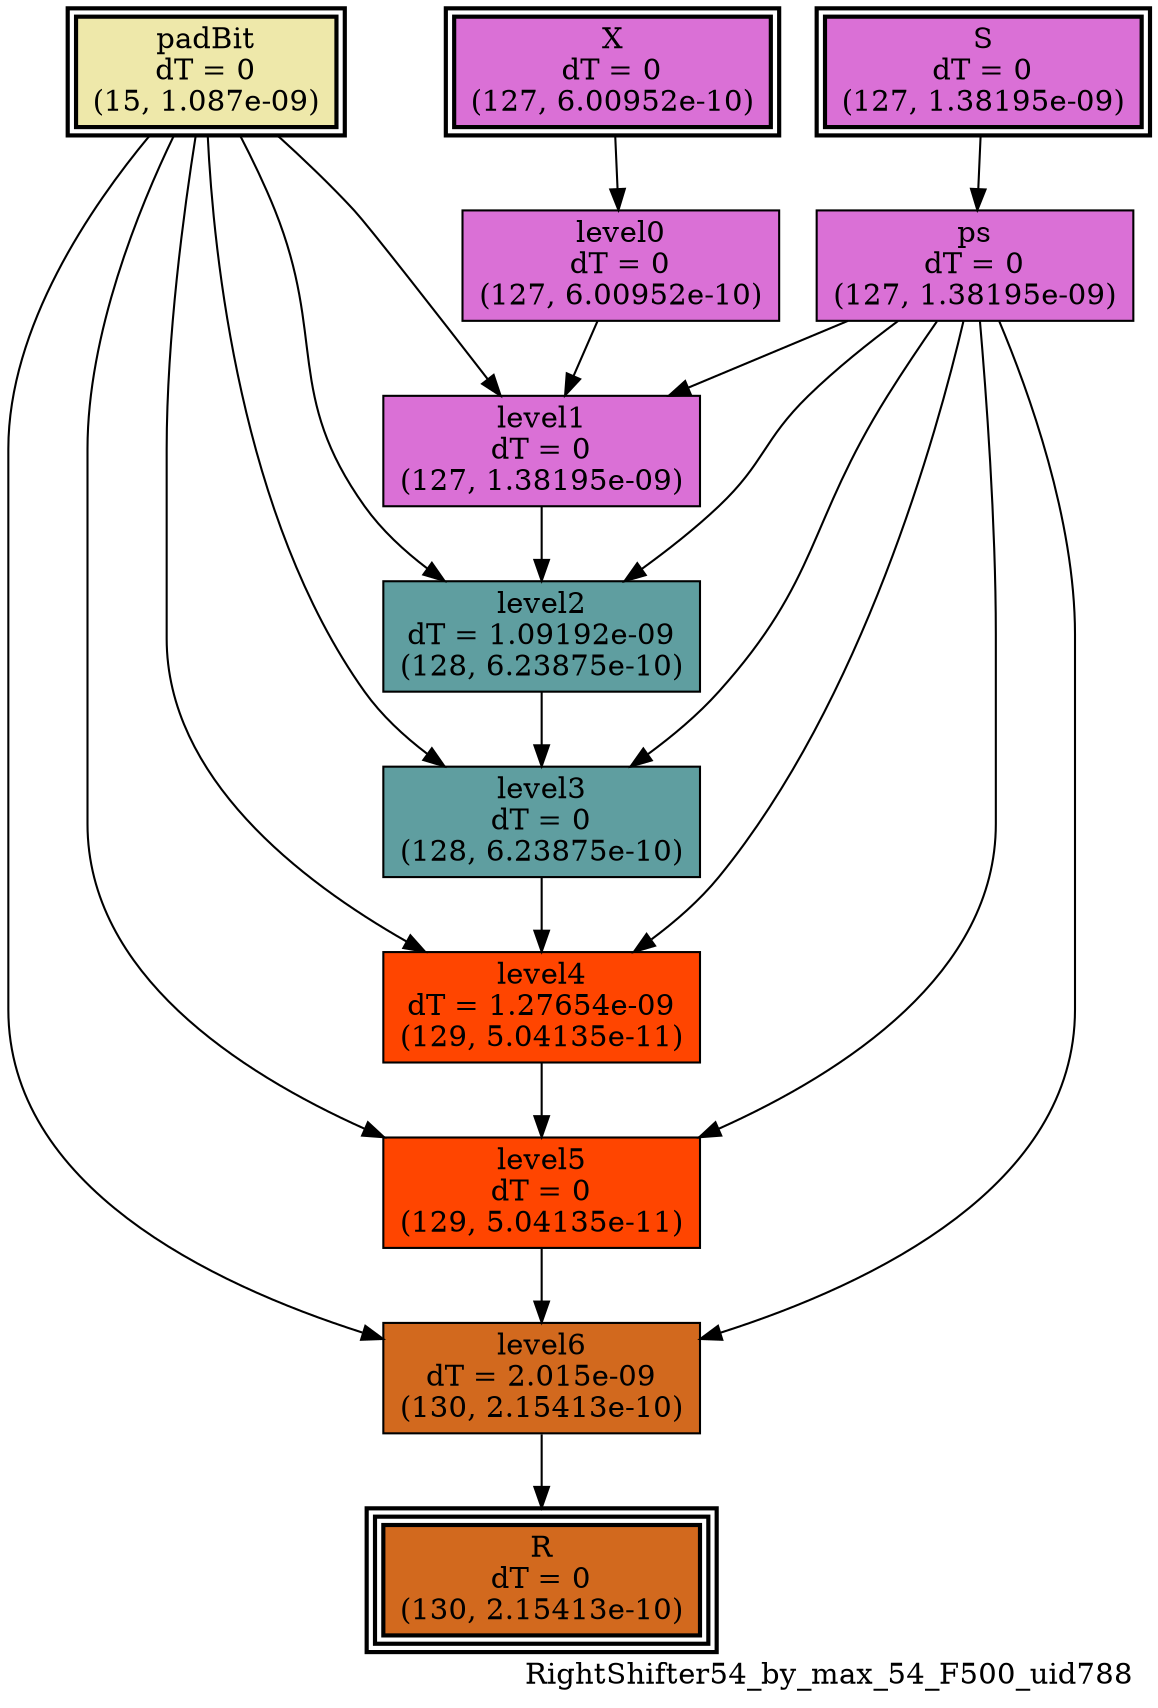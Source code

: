 digraph RightShifter54_by_max_54_F500_uid788
{
	//graph drawing options
	label=RightShifter54_by_max_54_F500_uid788;
	labelloc=bottom;
	labeljust=right;
	ratio=auto;
	nodesep=0.25;
	ranksep=0.5;

	//input/output signals of operator RightShifter54_by_max_54_F500_uid788
	X__RightShifter54_by_max_54_F500_uid788 [ label="X\ndT = 0\n(127, 6.00952e-10)", shape=box, color=black, style="bold, filled", fillcolor=orchid, peripheries=2 ];
	S__RightShifter54_by_max_54_F500_uid788 [ label="S\ndT = 0\n(127, 1.38195e-09)", shape=box, color=black, style="bold, filled", fillcolor=orchid, peripheries=2 ];
	padBit__RightShifter54_by_max_54_F500_uid788 [ label="padBit\ndT = 0\n(15, 1.087e-09)", shape=box, color=black, style="bold, filled", fillcolor=palegoldenrod, peripheries=2 ];
	R__RightShifter54_by_max_54_F500_uid788 [ label="R\ndT = 0\n(130, 2.15413e-10)", shape=box, color=black, style="bold, filled", fillcolor=chocolate, peripheries=3 ];
	{rank=same X__RightShifter54_by_max_54_F500_uid788, S__RightShifter54_by_max_54_F500_uid788, padBit__RightShifter54_by_max_54_F500_uid788};
	{rank=same R__RightShifter54_by_max_54_F500_uid788};
	//internal signals of operator RightShifter54_by_max_54_F500_uid788
	ps__RightShifter54_by_max_54_F500_uid788 [ label="ps\ndT = 0\n(127, 1.38195e-09)", shape=box, color=black, style=filled, fillcolor=orchid, peripheries=1 ];
	level0__RightShifter54_by_max_54_F500_uid788 [ label="level0\ndT = 0\n(127, 6.00952e-10)", shape=box, color=black, style=filled, fillcolor=orchid, peripheries=1 ];
	level1__RightShifter54_by_max_54_F500_uid788 [ label="level1\ndT = 0\n(127, 1.38195e-09)", shape=box, color=black, style=filled, fillcolor=orchid, peripheries=1 ];
	level2__RightShifter54_by_max_54_F500_uid788 [ label="level2\ndT = 1.09192e-09\n(128, 6.23875e-10)", shape=box, color=black, style=filled, fillcolor=cadetblue, peripheries=1 ];
	level3__RightShifter54_by_max_54_F500_uid788 [ label="level3\ndT = 0\n(128, 6.23875e-10)", shape=box, color=black, style=filled, fillcolor=cadetblue, peripheries=1 ];
	level4__RightShifter54_by_max_54_F500_uid788 [ label="level4\ndT = 1.27654e-09\n(129, 5.04135e-11)", shape=box, color=black, style=filled, fillcolor=orangered, peripheries=1 ];
	level5__RightShifter54_by_max_54_F500_uid788 [ label="level5\ndT = 0\n(129, 5.04135e-11)", shape=box, color=black, style=filled, fillcolor=orangered, peripheries=1 ];
	level6__RightShifter54_by_max_54_F500_uid788 [ label="level6\ndT = 2.015e-09\n(130, 2.15413e-10)", shape=box, color=black, style=filled, fillcolor=chocolate, peripheries=1 ];

	//subcomponents of operator RightShifter54_by_max_54_F500_uid788

	//input and internal signal connections of operator RightShifter54_by_max_54_F500_uid788
	X__RightShifter54_by_max_54_F500_uid788 -> level0__RightShifter54_by_max_54_F500_uid788 [ arrowhead=normal, arrowsize=1.0, arrowtail=normal, color=black, dir=forward  ];
	S__RightShifter54_by_max_54_F500_uid788 -> ps__RightShifter54_by_max_54_F500_uid788 [ arrowhead=normal, arrowsize=1.0, arrowtail=normal, color=black, dir=forward  ];
	padBit__RightShifter54_by_max_54_F500_uid788 -> level1__RightShifter54_by_max_54_F500_uid788 [ arrowhead=normal, arrowsize=1.0, arrowtail=normal, color=black, dir=forward  ];
	padBit__RightShifter54_by_max_54_F500_uid788 -> level2__RightShifter54_by_max_54_F500_uid788 [ arrowhead=normal, arrowsize=1.0, arrowtail=normal, color=black, dir=forward  ];
	padBit__RightShifter54_by_max_54_F500_uid788 -> level3__RightShifter54_by_max_54_F500_uid788 [ arrowhead=normal, arrowsize=1.0, arrowtail=normal, color=black, dir=forward  ];
	padBit__RightShifter54_by_max_54_F500_uid788 -> level4__RightShifter54_by_max_54_F500_uid788 [ arrowhead=normal, arrowsize=1.0, arrowtail=normal, color=black, dir=forward  ];
	padBit__RightShifter54_by_max_54_F500_uid788 -> level5__RightShifter54_by_max_54_F500_uid788 [ arrowhead=normal, arrowsize=1.0, arrowtail=normal, color=black, dir=forward  ];
	padBit__RightShifter54_by_max_54_F500_uid788 -> level6__RightShifter54_by_max_54_F500_uid788 [ arrowhead=normal, arrowsize=1.0, arrowtail=normal, color=black, dir=forward  ];
	ps__RightShifter54_by_max_54_F500_uid788 -> level1__RightShifter54_by_max_54_F500_uid788 [ arrowhead=normal, arrowsize=1.0, arrowtail=normal, color=black, dir=forward  ];
	ps__RightShifter54_by_max_54_F500_uid788 -> level2__RightShifter54_by_max_54_F500_uid788 [ arrowhead=normal, arrowsize=1.0, arrowtail=normal, color=black, dir=forward  ];
	ps__RightShifter54_by_max_54_F500_uid788 -> level3__RightShifter54_by_max_54_F500_uid788 [ arrowhead=normal, arrowsize=1.0, arrowtail=normal, color=black, dir=forward  ];
	ps__RightShifter54_by_max_54_F500_uid788 -> level4__RightShifter54_by_max_54_F500_uid788 [ arrowhead=normal, arrowsize=1.0, arrowtail=normal, color=black, dir=forward  ];
	ps__RightShifter54_by_max_54_F500_uid788 -> level5__RightShifter54_by_max_54_F500_uid788 [ arrowhead=normal, arrowsize=1.0, arrowtail=normal, color=black, dir=forward  ];
	ps__RightShifter54_by_max_54_F500_uid788 -> level6__RightShifter54_by_max_54_F500_uid788 [ arrowhead=normal, arrowsize=1.0, arrowtail=normal, color=black, dir=forward  ];
	level0__RightShifter54_by_max_54_F500_uid788 -> level1__RightShifter54_by_max_54_F500_uid788 [ arrowhead=normal, arrowsize=1.0, arrowtail=normal, color=black, dir=forward  ];
	level1__RightShifter54_by_max_54_F500_uid788 -> level2__RightShifter54_by_max_54_F500_uid788 [ arrowhead=normal, arrowsize=1.0, arrowtail=normal, color=black, dir=forward  ];
	level2__RightShifter54_by_max_54_F500_uid788 -> level3__RightShifter54_by_max_54_F500_uid788 [ arrowhead=normal, arrowsize=1.0, arrowtail=normal, color=black, dir=forward  ];
	level3__RightShifter54_by_max_54_F500_uid788 -> level4__RightShifter54_by_max_54_F500_uid788 [ arrowhead=normal, arrowsize=1.0, arrowtail=normal, color=black, dir=forward  ];
	level4__RightShifter54_by_max_54_F500_uid788 -> level5__RightShifter54_by_max_54_F500_uid788 [ arrowhead=normal, arrowsize=1.0, arrowtail=normal, color=black, dir=forward  ];
	level5__RightShifter54_by_max_54_F500_uid788 -> level6__RightShifter54_by_max_54_F500_uid788 [ arrowhead=normal, arrowsize=1.0, arrowtail=normal, color=black, dir=forward  ];
	level6__RightShifter54_by_max_54_F500_uid788 -> R__RightShifter54_by_max_54_F500_uid788 [ arrowhead=normal, arrowsize=1.0, arrowtail=normal, color=black, dir=forward  ];
}


